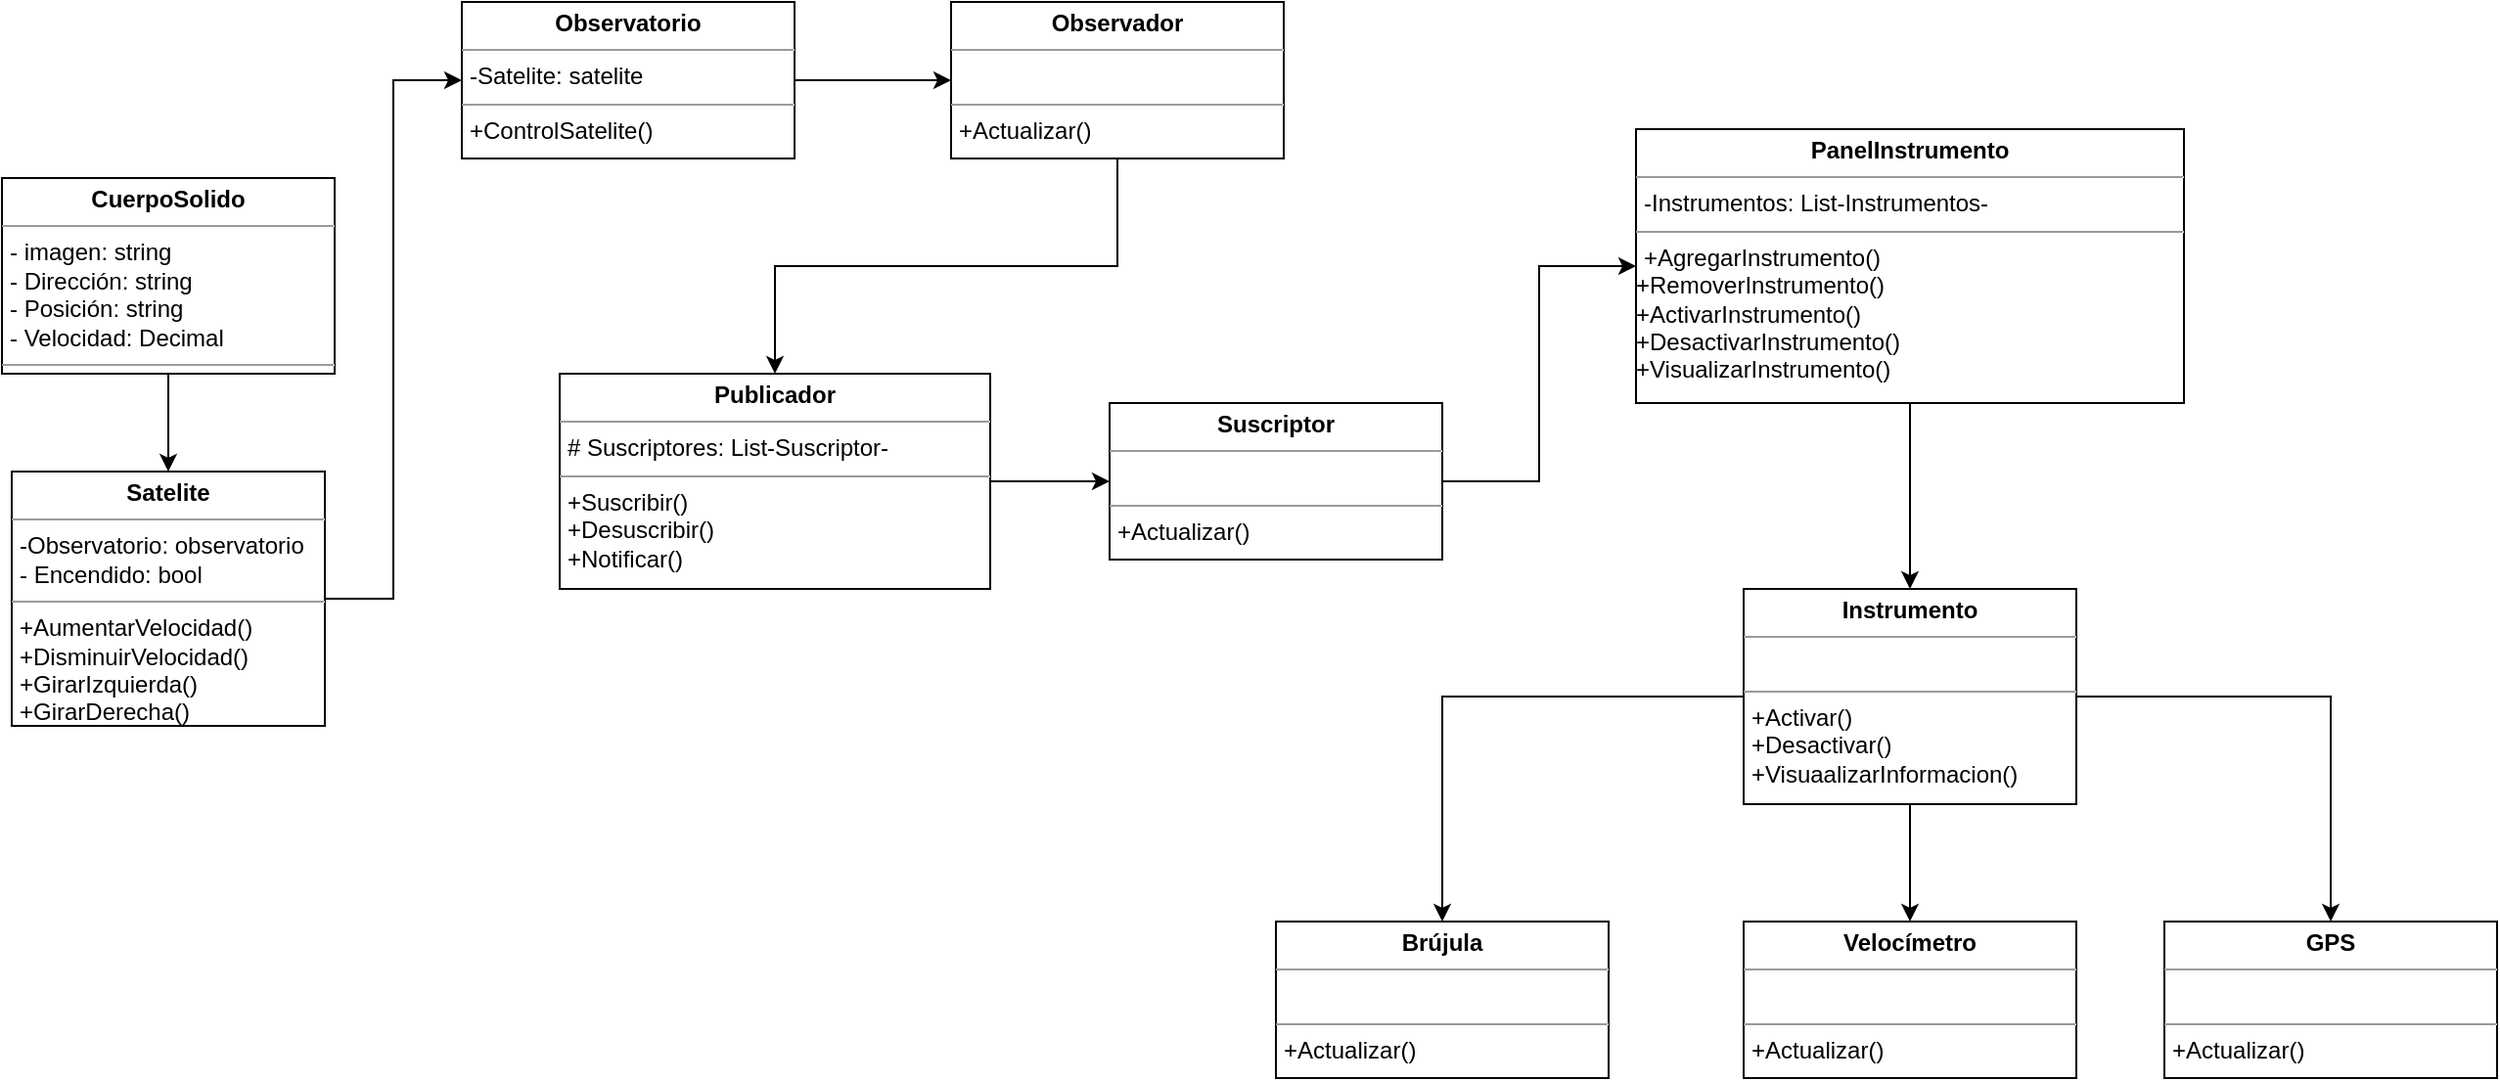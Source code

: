 <mxfile version="21.3.7" type="device">
  <diagram name="Página-1" id="HCsvXDyr7JKZkD8RBbpn">
    <mxGraphModel dx="1434" dy="764" grid="1" gridSize="10" guides="1" tooltips="1" connect="1" arrows="1" fold="1" page="1" pageScale="1" pageWidth="827" pageHeight="1169" math="0" shadow="0">
      <root>
        <mxCell id="0" />
        <mxCell id="1" parent="0" />
        <mxCell id="jUe3m1-l8RO12F0GEb08-58" style="edgeStyle=orthogonalEdgeStyle;rounded=0;orthogonalLoop=1;jettySize=auto;html=1;exitX=0.5;exitY=1;exitDx=0;exitDy=0;entryX=0.5;entryY=0;entryDx=0;entryDy=0;" parent="1" source="jUe3m1-l8RO12F0GEb08-59" target="jUe3m1-l8RO12F0GEb08-61" edge="1">
          <mxGeometry relative="1" as="geometry" />
        </mxCell>
        <mxCell id="jUe3m1-l8RO12F0GEb08-59" value="&lt;p style=&quot;margin:0px;margin-top:4px;text-align:center;&quot;&gt;&lt;b&gt;CuerpoSolido&lt;/b&gt;&lt;/p&gt;&lt;hr size=&quot;1&quot;&gt;&lt;p style=&quot;margin:0px;margin-left:4px;&quot;&gt;- imagen: string&lt;/p&gt;&lt;p style=&quot;margin:0px;margin-left:4px;&quot;&gt;- Dirección: string&lt;/p&gt;&lt;p style=&quot;margin:0px;margin-left:4px;&quot;&gt;- Posición: string&lt;/p&gt;&lt;p style=&quot;margin:0px;margin-left:4px;&quot;&gt;- Velocidad: Decimal&lt;/p&gt;&lt;hr size=&quot;1&quot;&gt;&lt;p style=&quot;margin:0px;margin-left:4px;&quot;&gt;&lt;br&gt;&lt;/p&gt;" style="verticalAlign=top;align=left;overflow=fill;fontSize=12;fontFamily=Helvetica;html=1;whiteSpace=wrap;" parent="1" vertex="1">
          <mxGeometry x="505" y="220" width="170" height="100" as="geometry" />
        </mxCell>
        <mxCell id="xU8w9KLg7gDAeC3RHzow-29" value="" style="edgeStyle=orthogonalEdgeStyle;rounded=0;orthogonalLoop=1;jettySize=auto;html=1;entryX=0;entryY=0.5;entryDx=0;entryDy=0;" parent="1" source="jUe3m1-l8RO12F0GEb08-61" target="xU8w9KLg7gDAeC3RHzow-27" edge="1">
          <mxGeometry relative="1" as="geometry">
            <mxPoint x="710" y="430" as="targetPoint" />
          </mxGeometry>
        </mxCell>
        <mxCell id="jUe3m1-l8RO12F0GEb08-61" value="&lt;p style=&quot;margin:0px;margin-top:4px;text-align:center;&quot;&gt;&lt;b&gt;Satelite&lt;/b&gt;&lt;/p&gt;&lt;hr size=&quot;1&quot;&gt;&lt;p style=&quot;margin:0px;margin-left:4px;&quot;&gt;-Observatorio: observatorio&lt;/p&gt;&lt;p style=&quot;margin:0px;margin-left:4px;&quot;&gt;- Encendido: bool&lt;br&gt;&lt;/p&gt;&lt;hr size=&quot;1&quot;&gt;&lt;p style=&quot;margin:0px;margin-left:4px;&quot;&gt;+AumentarVelocidad()&lt;/p&gt;&lt;p style=&quot;margin:0px;margin-left:4px;&quot;&gt;+DisminuirVelocidad()&lt;/p&gt;&lt;p style=&quot;margin:0px;margin-left:4px;&quot;&gt;+GirarIzquierda()&lt;/p&gt;&lt;p style=&quot;margin:0px;margin-left:4px;&quot;&gt;+GirarDerecha()&lt;/p&gt;&lt;p style=&quot;margin:0px;margin-left:4px;&quot;&gt;+Apagar()&lt;/p&gt;" style="verticalAlign=top;align=left;overflow=fill;fontSize=12;fontFamily=Helvetica;html=1;whiteSpace=wrap;" parent="1" vertex="1">
          <mxGeometry x="510" y="370" width="160" height="130" as="geometry" />
        </mxCell>
        <mxCell id="jUe3m1-l8RO12F0GEb08-62" style="edgeStyle=orthogonalEdgeStyle;rounded=0;orthogonalLoop=1;jettySize=auto;html=1;entryX=0.5;entryY=0;entryDx=0;entryDy=0;" parent="1" source="jUe3m1-l8RO12F0GEb08-63" target="jUe3m1-l8RO12F0GEb08-65" edge="1">
          <mxGeometry relative="1" as="geometry" />
        </mxCell>
        <mxCell id="jUe3m1-l8RO12F0GEb08-63" value="&lt;p style=&quot;margin:0px;margin-top:4px;text-align:center;&quot;&gt;&lt;b&gt;Observador&lt;/b&gt;&lt;/p&gt;&lt;hr size=&quot;1&quot;&gt;&lt;p style=&quot;margin:0px;margin-left:4px;&quot;&gt;&lt;br&gt;&lt;/p&gt;&lt;hr size=&quot;1&quot;&gt;&lt;p style=&quot;margin:0px;margin-left:4px;&quot;&gt;+Actualizar()&lt;/p&gt;" style="verticalAlign=top;align=left;overflow=fill;fontSize=12;fontFamily=Helvetica;html=1;whiteSpace=wrap;" parent="1" vertex="1">
          <mxGeometry x="990" y="130" width="170" height="80" as="geometry" />
        </mxCell>
        <mxCell id="jUe3m1-l8RO12F0GEb08-64" style="edgeStyle=orthogonalEdgeStyle;rounded=0;orthogonalLoop=1;jettySize=auto;html=1;entryX=0;entryY=0.5;entryDx=0;entryDy=0;" parent="1" source="jUe3m1-l8RO12F0GEb08-65" target="jUe3m1-l8RO12F0GEb08-67" edge="1">
          <mxGeometry relative="1" as="geometry" />
        </mxCell>
        <mxCell id="jUe3m1-l8RO12F0GEb08-65" value="&lt;p style=&quot;margin:0px;margin-top:4px;text-align:center;&quot;&gt;&lt;b&gt;Publicador&lt;/b&gt;&lt;/p&gt;&lt;hr size=&quot;1&quot;&gt;&lt;p style=&quot;margin:0px;margin-left:4px;&quot;&gt;# Suscriptores: List-Suscriptor-&lt;/p&gt;&lt;hr size=&quot;1&quot;&gt;&lt;p style=&quot;margin:0px;margin-left:4px;&quot;&gt;+Suscribir()&lt;/p&gt;&lt;p style=&quot;margin:0px;margin-left:4px;&quot;&gt;+Desuscribir()&lt;/p&gt;&lt;p style=&quot;margin:0px;margin-left:4px;&quot;&gt;+Notificar()&lt;/p&gt;" style="verticalAlign=top;align=left;overflow=fill;fontSize=12;fontFamily=Helvetica;html=1;whiteSpace=wrap;" parent="1" vertex="1">
          <mxGeometry x="790" y="320" width="220" height="110" as="geometry" />
        </mxCell>
        <mxCell id="jUe3m1-l8RO12F0GEb08-66" style="edgeStyle=orthogonalEdgeStyle;rounded=0;orthogonalLoop=1;jettySize=auto;html=1;entryX=0;entryY=0.5;entryDx=0;entryDy=0;" parent="1" source="jUe3m1-l8RO12F0GEb08-67" target="jUe3m1-l8RO12F0GEb08-69" edge="1">
          <mxGeometry relative="1" as="geometry" />
        </mxCell>
        <mxCell id="jUe3m1-l8RO12F0GEb08-67" value="&lt;p style=&quot;margin:0px;margin-top:4px;text-align:center;&quot;&gt;&lt;b&gt;Suscriptor&lt;/b&gt;&lt;/p&gt;&lt;hr size=&quot;1&quot;&gt;&lt;p style=&quot;margin:0px;margin-left:4px;&quot;&gt;&lt;br&gt;&lt;/p&gt;&lt;hr size=&quot;1&quot;&gt;&lt;p style=&quot;margin:0px;margin-left:4px;&quot;&gt;+Actualizar()&lt;/p&gt;" style="verticalAlign=top;align=left;overflow=fill;fontSize=12;fontFamily=Helvetica;html=1;whiteSpace=wrap;" parent="1" vertex="1">
          <mxGeometry x="1071" y="335" width="170" height="80" as="geometry" />
        </mxCell>
        <mxCell id="jUe3m1-l8RO12F0GEb08-68" style="edgeStyle=orthogonalEdgeStyle;rounded=0;orthogonalLoop=1;jettySize=auto;html=1;entryX=0.5;entryY=0;entryDx=0;entryDy=0;" parent="1" source="jUe3m1-l8RO12F0GEb08-69" target="jUe3m1-l8RO12F0GEb08-73" edge="1">
          <mxGeometry relative="1" as="geometry" />
        </mxCell>
        <mxCell id="jUe3m1-l8RO12F0GEb08-69" value="&lt;p style=&quot;margin:0px;margin-top:4px;text-align:center;&quot;&gt;&lt;b&gt;PanelInstrumento&lt;/b&gt;&lt;/p&gt;&lt;hr size=&quot;1&quot;&gt;&lt;p style=&quot;margin:0px;margin-left:4px;&quot;&gt;-Instrumentos: List-Instrumentos-&lt;/p&gt;&lt;hr size=&quot;1&quot;&gt;&lt;p style=&quot;margin:0px;margin-left:4px;&quot;&gt;+AgregarInstrumento()&lt;/p&gt;+RemoverInstrumento()&lt;br&gt;+ActivarInstrumento()&lt;br&gt;+DesactivarInstrumento()&lt;br&gt;+VisualizarInstrumento()" style="verticalAlign=top;align=left;overflow=fill;fontSize=12;fontFamily=Helvetica;html=1;whiteSpace=wrap;" parent="1" vertex="1">
          <mxGeometry x="1340" y="195" width="280" height="140" as="geometry" />
        </mxCell>
        <mxCell id="jUe3m1-l8RO12F0GEb08-71" style="edgeStyle=orthogonalEdgeStyle;rounded=0;orthogonalLoop=1;jettySize=auto;html=1;" parent="1" source="jUe3m1-l8RO12F0GEb08-73" target="jUe3m1-l8RO12F0GEb08-75" edge="1">
          <mxGeometry relative="1" as="geometry" />
        </mxCell>
        <mxCell id="jUe3m1-l8RO12F0GEb08-72" style="edgeStyle=orthogonalEdgeStyle;rounded=0;orthogonalLoop=1;jettySize=auto;html=1;entryX=0.5;entryY=0;entryDx=0;entryDy=0;" parent="1" source="jUe3m1-l8RO12F0GEb08-73" target="jUe3m1-l8RO12F0GEb08-77" edge="1">
          <mxGeometry relative="1" as="geometry" />
        </mxCell>
        <mxCell id="xU8w9KLg7gDAeC3RHzow-31" value="" style="edgeStyle=orthogonalEdgeStyle;rounded=0;orthogonalLoop=1;jettySize=auto;html=1;" parent="1" source="jUe3m1-l8RO12F0GEb08-73" target="jUe3m1-l8RO12F0GEb08-76" edge="1">
          <mxGeometry relative="1" as="geometry" />
        </mxCell>
        <mxCell id="jUe3m1-l8RO12F0GEb08-73" value="&lt;p style=&quot;margin:0px;margin-top:4px;text-align:center;&quot;&gt;&lt;b&gt;Instrumento&lt;/b&gt;&lt;/p&gt;&lt;hr size=&quot;1&quot;&gt;&lt;p style=&quot;margin:0px;margin-left:4px;&quot;&gt;&lt;br&gt;&lt;/p&gt;&lt;hr size=&quot;1&quot;&gt;&lt;p style=&quot;margin:0px;margin-left:4px;&quot;&gt;+Activar()&lt;/p&gt;&lt;p style=&quot;margin:0px;margin-left:4px;&quot;&gt;+Desactivar()&lt;/p&gt;&lt;p style=&quot;margin:0px;margin-left:4px;&quot;&gt;+VisuaalizarInformacion()&lt;/p&gt;" style="verticalAlign=top;align=left;overflow=fill;fontSize=12;fontFamily=Helvetica;html=1;whiteSpace=wrap;" parent="1" vertex="1">
          <mxGeometry x="1395" y="430" width="170" height="110" as="geometry" />
        </mxCell>
        <mxCell id="jUe3m1-l8RO12F0GEb08-74" style="edgeStyle=orthogonalEdgeStyle;rounded=0;orthogonalLoop=1;jettySize=auto;html=1;exitX=0.5;exitY=1;exitDx=0;exitDy=0;" parent="1" source="jUe3m1-l8RO12F0GEb08-73" target="jUe3m1-l8RO12F0GEb08-73" edge="1">
          <mxGeometry relative="1" as="geometry" />
        </mxCell>
        <mxCell id="jUe3m1-l8RO12F0GEb08-75" value="&lt;p style=&quot;margin:0px;margin-top:4px;text-align:center;&quot;&gt;&lt;b&gt;Brújula&lt;/b&gt;&lt;/p&gt;&lt;hr size=&quot;1&quot;&gt;&lt;p style=&quot;margin:0px;margin-left:4px;&quot;&gt;&lt;br&gt;&lt;/p&gt;&lt;hr size=&quot;1&quot;&gt;&lt;p style=&quot;margin:0px;margin-left:4px;&quot;&gt;+Actualizar()&lt;br&gt;&lt;/p&gt;" style="verticalAlign=top;align=left;overflow=fill;fontSize=12;fontFamily=Helvetica;html=1;whiteSpace=wrap;" parent="1" vertex="1">
          <mxGeometry x="1156" y="600" width="170" height="80" as="geometry" />
        </mxCell>
        <mxCell id="jUe3m1-l8RO12F0GEb08-76" value="&lt;p style=&quot;margin:0px;margin-top:4px;text-align:center;&quot;&gt;&lt;b&gt;Velocímetro&lt;/b&gt;&lt;/p&gt;&lt;hr size=&quot;1&quot;&gt;&lt;p style=&quot;margin:0px;margin-left:4px;&quot;&gt;&lt;/p&gt;&lt;p style=&quot;margin:0px;margin-left:4px;&quot;&gt;&lt;br&gt;&lt;/p&gt;&lt;hr style=&quot;border-color: var(--border-color);&quot; size=&quot;1&quot;&gt;&lt;p style=&quot;border-color: var(--border-color); margin: 0px 0px 0px 4px;&quot;&gt;+Actualizar()&lt;/p&gt;" style="verticalAlign=top;align=left;overflow=fill;fontSize=12;fontFamily=Helvetica;html=1;whiteSpace=wrap;" parent="1" vertex="1">
          <mxGeometry x="1395" y="600" width="170" height="80" as="geometry" />
        </mxCell>
        <mxCell id="jUe3m1-l8RO12F0GEb08-77" value="&lt;p style=&quot;margin:0px;margin-top:4px;text-align:center;&quot;&gt;&lt;b&gt;GPS&lt;/b&gt;&lt;/p&gt;&lt;hr size=&quot;1&quot;&gt;&lt;p style=&quot;margin:0px;margin-left:4px;&quot;&gt;&lt;br&gt;&lt;/p&gt;&lt;hr size=&quot;1&quot;&gt;&lt;p style=&quot;margin:0px;margin-left:4px;&quot;&gt;+Actualizar()&lt;br&gt;&lt;/p&gt;" style="verticalAlign=top;align=left;overflow=fill;fontSize=12;fontFamily=Helvetica;html=1;whiteSpace=wrap;" parent="1" vertex="1">
          <mxGeometry x="1610" y="600" width="170" height="80" as="geometry" />
        </mxCell>
        <mxCell id="xU8w9KLg7gDAeC3RHzow-30" value="" style="edgeStyle=orthogonalEdgeStyle;rounded=0;orthogonalLoop=1;jettySize=auto;html=1;" parent="1" source="xU8w9KLg7gDAeC3RHzow-27" target="jUe3m1-l8RO12F0GEb08-63" edge="1">
          <mxGeometry relative="1" as="geometry" />
        </mxCell>
        <mxCell id="xU8w9KLg7gDAeC3RHzow-27" value="&lt;p style=&quot;margin:0px;margin-top:4px;text-align:center;&quot;&gt;&lt;b&gt;Observatorio&lt;/b&gt;&lt;/p&gt;&lt;hr size=&quot;1&quot;&gt;&lt;p style=&quot;margin:0px;margin-left:4px;&quot;&gt;-Satelite: satelite&lt;/p&gt;&lt;hr size=&quot;1&quot;&gt;&lt;p style=&quot;margin:0px;margin-left:4px;&quot;&gt;+ControlSatelite()&lt;/p&gt;" style="verticalAlign=top;align=left;overflow=fill;fontSize=12;fontFamily=Helvetica;html=1;whiteSpace=wrap;" parent="1" vertex="1">
          <mxGeometry x="740" y="130" width="170" height="80" as="geometry" />
        </mxCell>
      </root>
    </mxGraphModel>
  </diagram>
</mxfile>
